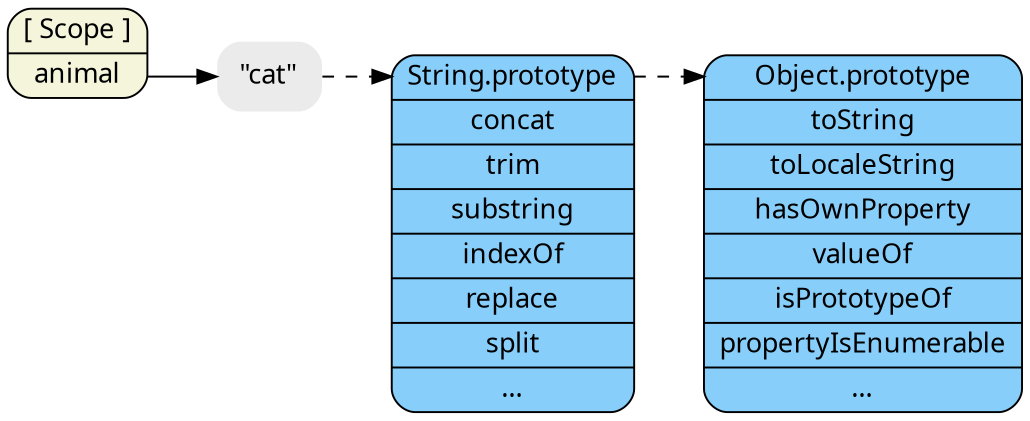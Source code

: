 digraph finite_state_machine {
	size="8,2.8"
	rankdir = "LR"
	node [fontname=Sans]

  /* Execution Contexts */
  node [shape=Mrecord, fillcolor=beige, style=filled];
  top [label="<__proto__>[ Scope ]|<animal>animal"]

  /* Normal Objects */
  node [shape = Mrecord, fillcolor=lightskyblue, style=filled];
  StringProto [label = "<__proto__>String.prototype|concat|trim|substring|indexOf|replace|split|…"];
  ObjectProto [label = "<__proto__>Object.prototype|toString|toLocaleString|hasOwnProperty|valueOf|isPrototypeOf|propertyIsEnumerable|…"];

  /* Literals */
  node [shape = plaintext, fillcolor=gray92, style="filled,rounded"];
  cat [label="\"cat\""]

  /* References */
  top:animal -> cat;

  /* Inheritance Chains */
  edge [style=dashed]
  cat -> StringProto:__proto__;
  StringProto:__proto__ -> ObjectProto:__proto__;
  
  

 
}
